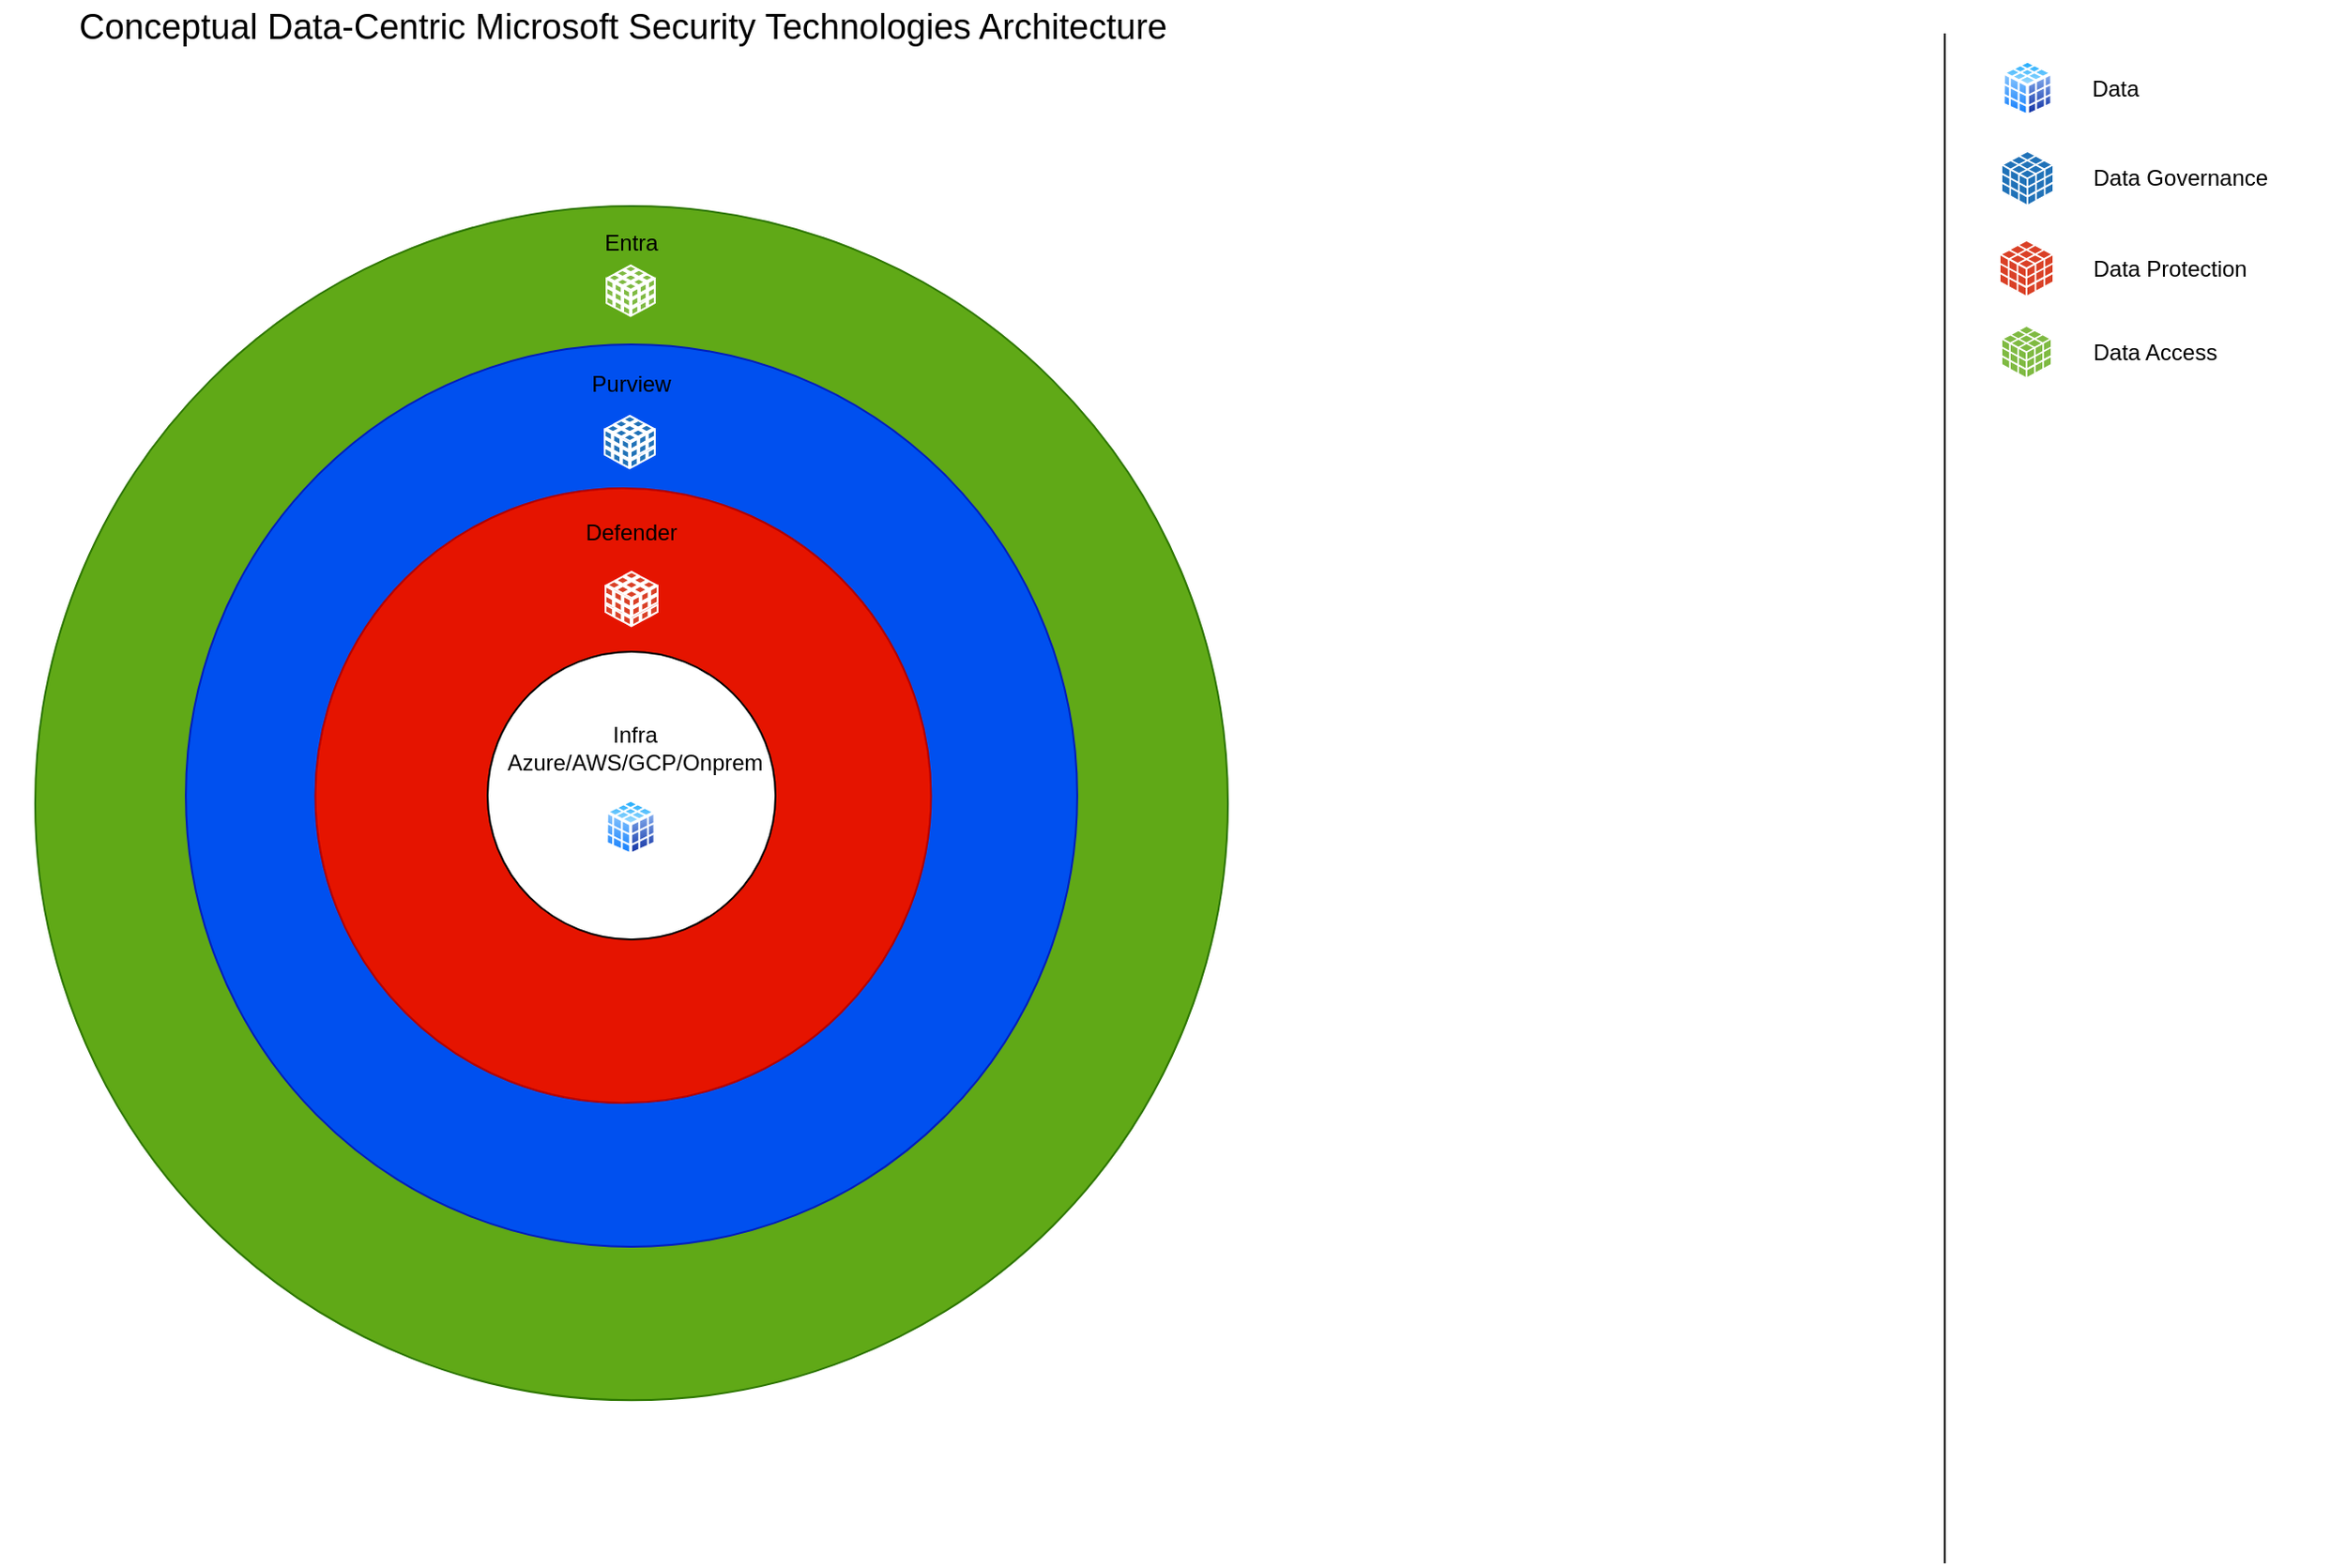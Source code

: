 <mxfile version="21.6.8" type="github" pages="3">
  <diagram name="L50-Data-centric" id="_Ho3XsI3H59w44aN3OCp">
    <mxGraphModel dx="1777" dy="916" grid="0" gridSize="10" guides="1" tooltips="1" connect="1" arrows="1" fold="1" page="1" pageScale="1" pageWidth="1600" pageHeight="900" math="0" shadow="0">
      <root>
        <mxCell id="0" />
        <mxCell id="1" parent="0" />
        <mxCell id="ad2ike7rGDohejcaBR-c-10" value="" style="ellipse;whiteSpace=wrap;html=1;fillColor=#60a917;strokeColor=#2D7600;fontColor=#ffffff;" vertex="1" parent="1">
          <mxGeometry x="341.97" y="133" width="642.07" height="643.17" as="geometry" />
        </mxCell>
        <mxCell id="ad2ike7rGDohejcaBR-c-7" value="" style="ellipse;whiteSpace=wrap;html=1;fillColor=#0050ef;strokeColor=#001DBC;fontColor=#ffffff;" vertex="1" parent="1">
          <mxGeometry x="423.05" y="207.5" width="479.9" height="486" as="geometry" />
        </mxCell>
        <mxCell id="ad2ike7rGDohejcaBR-c-5" value="" style="ellipse;whiteSpace=wrap;html=1;fillColor=#e51400;strokeColor=#B20000;fontColor=#ffffff;" vertex="1" parent="1">
          <mxGeometry x="492.8" y="285" width="331.42" height="331" as="geometry" />
        </mxCell>
        <mxCell id="ad2ike7rGDohejcaBR-c-3" value="" style="ellipse;whiteSpace=wrap;html=1;aspect=fixed;" vertex="1" parent="1">
          <mxGeometry x="585.5" y="373" width="155" height="155" as="geometry" />
        </mxCell>
        <mxCell id="y2TPrMxYC9TCwcawjpNX-1" value="" style="sketch=0;shadow=0;dashed=0;html=1;strokeColor=none;labelPosition=center;verticalLabelPosition=bottom;verticalAlign=top;outlineConnect=0;align=center;shape=mxgraph.office.databases.database_cube;fillColor=#2072B8;" parent="1" vertex="1">
          <mxGeometry x="1401" y="104" width="27" height="28" as="geometry" />
        </mxCell>
        <mxCell id="y2TPrMxYC9TCwcawjpNX-3" value="" style="image;aspect=fixed;perimeter=ellipsePerimeter;html=1;align=center;shadow=0;dashed=0;spacingTop=3;image=img/lib/active_directory/database_cube.svg;" parent="1" vertex="1">
          <mxGeometry x="1400.55" y="54" width="27.9" height="31" as="geometry" />
        </mxCell>
        <mxCell id="y2TPrMxYC9TCwcawjpNX-4" value="" style="sketch=0;shadow=0;dashed=0;html=1;strokeColor=none;labelPosition=center;verticalLabelPosition=bottom;verticalAlign=top;outlineConnect=0;align=center;shape=mxgraph.office.databases.database_cube;fillColor=#DA4026;" parent="1" vertex="1">
          <mxGeometry x="1400" y="152" width="28" height="29" as="geometry" />
        </mxCell>
        <mxCell id="y2TPrMxYC9TCwcawjpNX-5" value="" style="sketch=0;shadow=0;dashed=0;html=1;strokeColor=none;labelPosition=center;verticalLabelPosition=bottom;verticalAlign=top;outlineConnect=0;align=center;shape=mxgraph.office.databases.database_cube;fillColor=#7FBA42;" parent="1" vertex="1">
          <mxGeometry x="1401" y="198" width="26" height="27" as="geometry" />
        </mxCell>
        <mxCell id="y2TPrMxYC9TCwcawjpNX-6" value="" style="endArrow=none;html=1;rounded=0;" parent="1" edge="1">
          <mxGeometry width="50" height="50" relative="1" as="geometry">
            <mxPoint x="1370" y="40" as="sourcePoint" />
            <mxPoint x="1370" y="864" as="targetPoint" />
          </mxGeometry>
        </mxCell>
        <mxCell id="y2TPrMxYC9TCwcawjpNX-7" value="Data" style="text;html=1;strokeColor=none;fillColor=none;align=center;verticalAlign=middle;whiteSpace=wrap;rounded=0;" parent="1" vertex="1">
          <mxGeometry x="1432" y="54.5" width="60" height="30" as="geometry" />
        </mxCell>
        <mxCell id="y2TPrMxYC9TCwcawjpNX-8" value="Data Governance" style="text;html=1;strokeColor=none;fillColor=none;align=left;verticalAlign=middle;whiteSpace=wrap;rounded=0;" parent="1" vertex="1">
          <mxGeometry x="1448" y="103" width="137" height="30" as="geometry" />
        </mxCell>
        <mxCell id="y2TPrMxYC9TCwcawjpNX-9" value="Data Protection" style="text;html=1;strokeColor=none;fillColor=none;align=left;verticalAlign=middle;whiteSpace=wrap;rounded=0;" parent="1" vertex="1">
          <mxGeometry x="1448" y="151.5" width="137" height="30" as="geometry" />
        </mxCell>
        <mxCell id="y2TPrMxYC9TCwcawjpNX-10" value="Data Access" style="text;html=1;strokeColor=none;fillColor=none;align=left;verticalAlign=middle;whiteSpace=wrap;rounded=0;" parent="1" vertex="1">
          <mxGeometry x="1448" y="196.5" width="137" height="30" as="geometry" />
        </mxCell>
        <mxCell id="ad2ike7rGDohejcaBR-c-1" value="&lt;font style=&quot;font-size: 19px;&quot;&gt;Conceptual Data-Centric Microsoft Security Technologies Architecture&lt;/font&gt;" style="text;html=1;strokeColor=none;fillColor=none;align=center;verticalAlign=middle;whiteSpace=wrap;rounded=0;" vertex="1" parent="1">
          <mxGeometry x="323" y="22" width="671" height="30" as="geometry" />
        </mxCell>
        <mxCell id="ad2ike7rGDohejcaBR-c-2" value="" style="image;aspect=fixed;perimeter=ellipsePerimeter;html=1;align=center;shadow=0;dashed=0;spacingTop=3;image=img/lib/active_directory/database_cube.svg;movable=1;resizable=1;rotatable=1;deletable=1;editable=1;locked=0;connectable=1;" vertex="1" parent="1">
          <mxGeometry x="648.56" y="452" width="27.9" height="31" as="geometry" />
        </mxCell>
        <mxCell id="ad2ike7rGDohejcaBR-c-4" value="Infra&lt;br style=&quot;border-color: var(--border-color);&quot;&gt;Azure/AWS/GCP/Onprem" style="text;html=1;strokeColor=none;fillColor=none;align=center;verticalAlign=middle;whiteSpace=wrap;rounded=0;" vertex="1" parent="1">
          <mxGeometry x="635" y="410" width="60" height="30" as="geometry" />
        </mxCell>
        <mxCell id="ad2ike7rGDohejcaBR-c-6" value="Defender" style="text;html=1;strokeColor=none;fillColor=none;align=center;verticalAlign=middle;whiteSpace=wrap;rounded=0;" vertex="1" parent="1">
          <mxGeometry x="633.01" y="294" width="60" height="30" as="geometry" />
        </mxCell>
        <mxCell id="ad2ike7rGDohejcaBR-c-8" value="Purview" style="text;html=1;strokeColor=none;fillColor=none;align=center;verticalAlign=middle;whiteSpace=wrap;rounded=0;" vertex="1" parent="1">
          <mxGeometry x="632.51" y="214" width="60" height="30" as="geometry" />
        </mxCell>
        <mxCell id="ad2ike7rGDohejcaBR-c-11" value="Entra" style="text;html=1;strokeColor=none;fillColor=none;align=center;verticalAlign=middle;whiteSpace=wrap;rounded=0;" vertex="1" parent="1">
          <mxGeometry x="633.01" y="137.5" width="60" height="30" as="geometry" />
        </mxCell>
        <mxCell id="ad2ike7rGDohejcaBR-c-12" value="" style="sketch=0;shadow=0;dashed=0;html=1;strokeColor=#FFFFFF;labelPosition=center;verticalLabelPosition=bottom;verticalAlign=top;outlineConnect=0;align=center;shape=mxgraph.office.databases.database_cube;fillColor=#2072B8;" vertex="1" parent="1">
          <mxGeometry x="648.56" y="246" width="27" height="28" as="geometry" />
        </mxCell>
        <mxCell id="ad2ike7rGDohejcaBR-c-13" value="" style="sketch=0;shadow=0;dashed=0;html=1;strokeColor=#FFFFFF;labelPosition=center;verticalLabelPosition=bottom;verticalAlign=top;outlineConnect=0;align=center;shape=mxgraph.office.databases.database_cube;fillColor=#DA4026;" vertex="1" parent="1">
          <mxGeometry x="649" y="330" width="28" height="29" as="geometry" />
        </mxCell>
        <mxCell id="ad2ike7rGDohejcaBR-c-14" value="" style="sketch=0;shadow=0;dashed=0;html=1;strokeColor=#FFFFFF;labelPosition=center;verticalLabelPosition=bottom;verticalAlign=top;outlineConnect=0;align=center;shape=mxgraph.office.databases.database_cube;fillColor=#7FBA42;" vertex="1" parent="1">
          <mxGeometry x="649.56" y="165" width="26" height="27" as="geometry" />
        </mxCell>
      </root>
    </mxGraphModel>
  </diagram>
  <diagram name="Copy of Page-1" id="F8Zgfq_8uPYoeQXVSv-K">
    <mxGraphModel dx="1904" dy="981" grid="0" gridSize="10" guides="1" tooltips="1" connect="1" arrows="1" fold="1" page="1" pageScale="1" pageWidth="1600" pageHeight="900" math="0" shadow="0">
      <root>
        <mxCell id="dCbKx0QjdWBB95rq0HxX-0" />
        <mxCell id="dCbKx0QjdWBB95rq0HxX-1" parent="dCbKx0QjdWBB95rq0HxX-0" />
        <mxCell id="dCbKx0QjdWBB95rq0HxX-2" value="" style="ellipse;whiteSpace=wrap;html=1;fillColor=#dae8fc;strokeColor=#6c8ebf;" vertex="1" parent="dCbKx0QjdWBB95rq0HxX-1">
          <mxGeometry x="341.97" y="133" width="642.07" height="643.17" as="geometry" />
        </mxCell>
        <mxCell id="dCbKx0QjdWBB95rq0HxX-3" value="" style="ellipse;whiteSpace=wrap;html=1;fillColor=#d5e8d4;strokeColor=#82b366;" vertex="1" parent="dCbKx0QjdWBB95rq0HxX-1">
          <mxGeometry x="423.05" y="207.5" width="479.9" height="486" as="geometry" />
        </mxCell>
        <mxCell id="dCbKx0QjdWBB95rq0HxX-4" value="" style="ellipse;whiteSpace=wrap;html=1;fillColor=#ffe6cc;strokeColor=#d79b00;" vertex="1" parent="dCbKx0QjdWBB95rq0HxX-1">
          <mxGeometry x="492.8" y="285" width="331.42" height="331" as="geometry" />
        </mxCell>
        <mxCell id="dCbKx0QjdWBB95rq0HxX-5" value="" style="ellipse;whiteSpace=wrap;html=1;aspect=fixed;fillColor=#f5f5f5;strokeColor=#666666;fontColor=#333333;" vertex="1" parent="dCbKx0QjdWBB95rq0HxX-1">
          <mxGeometry x="585.5" y="373" width="155" height="155" as="geometry" />
        </mxCell>
        <mxCell id="dCbKx0QjdWBB95rq0HxX-6" value="" style="sketch=0;shadow=0;dashed=0;html=1;strokeColor=none;labelPosition=center;verticalLabelPosition=bottom;verticalAlign=top;outlineConnect=0;align=center;shape=mxgraph.office.databases.database_cube;fillColor=#2072B8;" vertex="1" parent="dCbKx0QjdWBB95rq0HxX-1">
          <mxGeometry x="1401" y="104" width="27" height="28" as="geometry" />
        </mxCell>
        <mxCell id="dCbKx0QjdWBB95rq0HxX-7" value="" style="image;aspect=fixed;perimeter=ellipsePerimeter;html=1;align=center;shadow=0;dashed=0;spacingTop=3;image=img/lib/active_directory/database_cube.svg;" vertex="1" parent="dCbKx0QjdWBB95rq0HxX-1">
          <mxGeometry x="1400.55" y="54" width="27.9" height="31" as="geometry" />
        </mxCell>
        <mxCell id="dCbKx0QjdWBB95rq0HxX-8" value="" style="sketch=0;shadow=0;dashed=0;html=1;strokeColor=none;labelPosition=center;verticalLabelPosition=bottom;verticalAlign=top;outlineConnect=0;align=center;shape=mxgraph.office.databases.database_cube;fillColor=#DA4026;" vertex="1" parent="dCbKx0QjdWBB95rq0HxX-1">
          <mxGeometry x="1400" y="152" width="28" height="29" as="geometry" />
        </mxCell>
        <mxCell id="dCbKx0QjdWBB95rq0HxX-9" value="" style="sketch=0;shadow=0;dashed=0;html=1;strokeColor=none;labelPosition=center;verticalLabelPosition=bottom;verticalAlign=top;outlineConnect=0;align=center;shape=mxgraph.office.databases.database_cube;fillColor=#7FBA42;" vertex="1" parent="dCbKx0QjdWBB95rq0HxX-1">
          <mxGeometry x="1401" y="198" width="26" height="27" as="geometry" />
        </mxCell>
        <mxCell id="dCbKx0QjdWBB95rq0HxX-10" value="" style="endArrow=none;html=1;rounded=0;" edge="1" parent="dCbKx0QjdWBB95rq0HxX-1">
          <mxGeometry width="50" height="50" relative="1" as="geometry">
            <mxPoint x="1370" y="40" as="sourcePoint" />
            <mxPoint x="1370" y="864" as="targetPoint" />
          </mxGeometry>
        </mxCell>
        <mxCell id="dCbKx0QjdWBB95rq0HxX-11" value="Data" style="text;html=1;strokeColor=none;fillColor=none;align=center;verticalAlign=middle;whiteSpace=wrap;rounded=0;" vertex="1" parent="dCbKx0QjdWBB95rq0HxX-1">
          <mxGeometry x="1432" y="54.5" width="60" height="30" as="geometry" />
        </mxCell>
        <mxCell id="dCbKx0QjdWBB95rq0HxX-12" value="Data Governance" style="text;html=1;strokeColor=none;fillColor=none;align=left;verticalAlign=middle;whiteSpace=wrap;rounded=0;" vertex="1" parent="dCbKx0QjdWBB95rq0HxX-1">
          <mxGeometry x="1448" y="103" width="137" height="30" as="geometry" />
        </mxCell>
        <mxCell id="dCbKx0QjdWBB95rq0HxX-13" value="Data Protection" style="text;html=1;strokeColor=none;fillColor=none;align=left;verticalAlign=middle;whiteSpace=wrap;rounded=0;" vertex="1" parent="dCbKx0QjdWBB95rq0HxX-1">
          <mxGeometry x="1448" y="151.5" width="137" height="30" as="geometry" />
        </mxCell>
        <mxCell id="dCbKx0QjdWBB95rq0HxX-14" value="Data Access" style="text;html=1;strokeColor=none;fillColor=none;align=left;verticalAlign=middle;whiteSpace=wrap;rounded=0;" vertex="1" parent="dCbKx0QjdWBB95rq0HxX-1">
          <mxGeometry x="1448" y="196.5" width="137" height="30" as="geometry" />
        </mxCell>
        <mxCell id="dCbKx0QjdWBB95rq0HxX-15" value="&lt;font style=&quot;font-size: 19px;&quot;&gt;Conceptual Data-Centric Microsoft Security Technologies Architecture&lt;/font&gt;" style="text;html=1;strokeColor=none;fillColor=none;align=center;verticalAlign=middle;whiteSpace=wrap;rounded=0;" vertex="1" parent="dCbKx0QjdWBB95rq0HxX-1">
          <mxGeometry x="323" y="22" width="671" height="30" as="geometry" />
        </mxCell>
        <mxCell id="dCbKx0QjdWBB95rq0HxX-16" value="" style="image;aspect=fixed;perimeter=ellipsePerimeter;html=1;align=center;shadow=0;dashed=0;spacingTop=3;image=img/lib/active_directory/database_cube.svg;movable=1;resizable=1;rotatable=1;deletable=1;editable=1;locked=0;connectable=1;" vertex="1" parent="dCbKx0QjdWBB95rq0HxX-1">
          <mxGeometry x="648.56" y="435" width="27.9" height="31" as="geometry" />
        </mxCell>
        <mxCell id="dCbKx0QjdWBB95rq0HxX-17" value="Infra&lt;br style=&quot;border-color: var(--border-color);&quot;&gt;Azure/AWS/GCP/Onprem" style="text;html=1;strokeColor=none;fillColor=none;align=center;verticalAlign=middle;whiteSpace=wrap;rounded=0;" vertex="1" parent="dCbKx0QjdWBB95rq0HxX-1">
          <mxGeometry x="633" y="393" width="60" height="30" as="geometry" />
        </mxCell>
        <mxCell id="dCbKx0QjdWBB95rq0HxX-18" value="Defender" style="text;html=1;strokeColor=none;fillColor=none;align=center;verticalAlign=middle;whiteSpace=wrap;rounded=0;" vertex="1" parent="dCbKx0QjdWBB95rq0HxX-1">
          <mxGeometry x="633.01" y="294" width="60" height="30" as="geometry" />
        </mxCell>
        <mxCell id="dCbKx0QjdWBB95rq0HxX-19" value="Entra" style="text;html=1;strokeColor=none;fillColor=none;align=center;verticalAlign=middle;whiteSpace=wrap;rounded=0;" vertex="1" parent="dCbKx0QjdWBB95rq0HxX-1">
          <mxGeometry x="632.51" y="214" width="60" height="30" as="geometry" />
        </mxCell>
        <mxCell id="dCbKx0QjdWBB95rq0HxX-20" value="Purview" style="text;html=1;strokeColor=none;fillColor=none;align=center;verticalAlign=middle;whiteSpace=wrap;rounded=0;" vertex="1" parent="dCbKx0QjdWBB95rq0HxX-1">
          <mxGeometry x="633.01" y="137.5" width="60" height="30" as="geometry" />
        </mxCell>
        <mxCell id="dCbKx0QjdWBB95rq0HxX-21" value="" style="sketch=0;shadow=0;dashed=0;html=1;strokeColor=none;labelPosition=center;verticalLabelPosition=bottom;verticalAlign=top;outlineConnect=0;align=center;shape=mxgraph.office.databases.database_cube;fillColor=#2072B8;" vertex="1" parent="dCbKx0QjdWBB95rq0HxX-1">
          <mxGeometry x="649.01" y="167.5" width="27" height="28" as="geometry" />
        </mxCell>
        <mxCell id="dCbKx0QjdWBB95rq0HxX-22" value="" style="sketch=0;shadow=0;dashed=0;html=1;strokeColor=none;labelPosition=center;verticalLabelPosition=bottom;verticalAlign=top;outlineConnect=0;align=center;shape=mxgraph.office.databases.database_cube;fillColor=#DA4026;" vertex="1" parent="dCbKx0QjdWBB95rq0HxX-1">
          <mxGeometry x="649" y="330" width="28" height="29" as="geometry" />
        </mxCell>
        <mxCell id="dCbKx0QjdWBB95rq0HxX-23" value="" style="sketch=0;shadow=0;dashed=0;html=1;strokeColor=none;labelPosition=center;verticalLabelPosition=bottom;verticalAlign=top;outlineConnect=0;align=center;shape=mxgraph.office.databases.database_cube;fillColor=#7FBA42;" vertex="1" parent="dCbKx0QjdWBB95rq0HxX-1">
          <mxGeometry x="650.01" y="246" width="26" height="27" as="geometry" />
        </mxCell>
      </root>
    </mxGraphModel>
  </diagram>
  <diagram name="Copy of Copy of Page-1" id="0rkrz15ptsSpLHu2dTVK">
    <mxGraphModel dx="1777" dy="916" grid="0" gridSize="10" guides="1" tooltips="1" connect="1" arrows="1" fold="1" page="1" pageScale="1" pageWidth="1600" pageHeight="900" math="0" shadow="0">
      <root>
        <mxCell id="v1XmTqtGx0kOc-BykWX4-0" />
        <mxCell id="v1XmTqtGx0kOc-BykWX4-1" parent="v1XmTqtGx0kOc-BykWX4-0" />
        <mxCell id="v1XmTqtGx0kOc-BykWX4-15" value="&lt;font style=&quot;font-size: 19px;&quot;&gt;Conceptual Data-Centric Microsoft Security Technologies Architecture&lt;/font&gt;" style="text;html=1;strokeColor=none;fillColor=none;align=center;verticalAlign=middle;whiteSpace=wrap;rounded=0;" vertex="1" parent="v1XmTqtGx0kOc-BykWX4-1">
          <mxGeometry x="465" y="21" width="671" height="30" as="geometry" />
        </mxCell>
      </root>
    </mxGraphModel>
  </diagram>
</mxfile>

